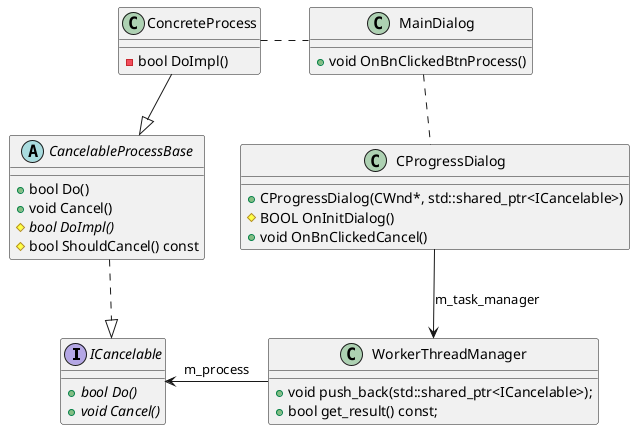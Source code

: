 @startuml

interface ICancelable {
  +{abstract} bool Do()
  +{abstract} void Cancel()
}

abstract CancelableProcessBase {
  +bool Do()
  +void Cancel()
  #{abstract} bool DoImpl()
  #bool ShouldCancel() const
}

class ConcreteProcess {
  -bool DoImpl()
}

ICancelable <|.u. CancelableProcessBase
CancelableProcessBase <|-u- ConcreteProcess

class WorkerThreadManager {
	+void push_back(std::shared_ptr<ICancelable>);
	+bool get_result() const;
}

class CProgressDialog {
  +CProgressDialog(CWnd*, std::shared_ptr<ICancelable>)
  #BOOL OnInitDialog()
  +void OnBnClickedCancel()
}

class MainDialog {
  +void OnBnClickedBtnProcess()
}

CProgressDialog -d-> WorkerThreadManager : m_task_manager

WorkerThreadManager -l-> ICancelable : m_process

MainDialog .l. ConcreteProcess
MainDialog .d. CProgressDialog

@enduml
